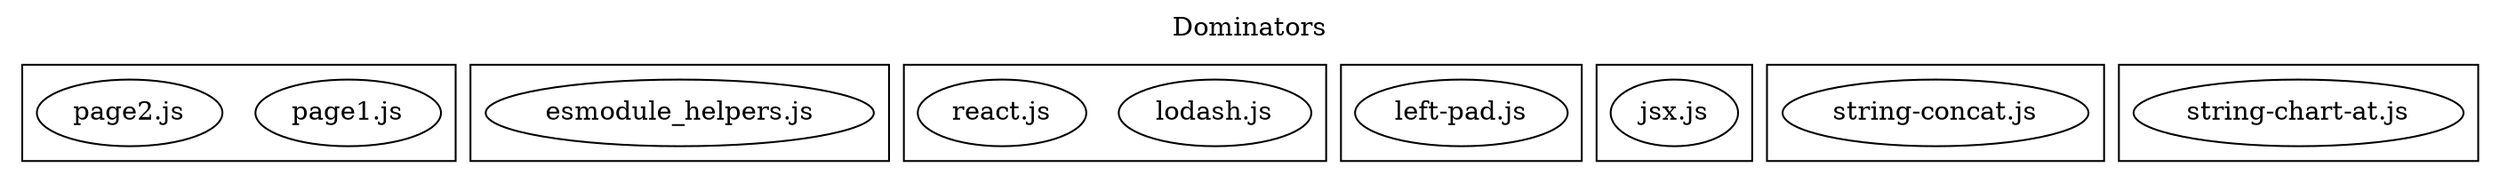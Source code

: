 digraph dominators {
  labelloc="t";
  label="Dominators";


  subgraph cluster_empty {
  label="";
    
  "page1.js";
  "page2.js";
  }
  subgraph cluster_507fa9c4634750e8__6b334e67b36bf482__74c9622cb0d9c7f1__8914175ec607662a__a5fb992cd851a2a3__d42b80666886ae39__d880a50242dc7b27__d8939d2523f1d303 {
  label="";
    
  "esmodule_helpers.js";
  }
  subgraph cluster_6b334e67b36bf482__a5fb992cd851a2a3 {
  label="";
    
  "lodash.js";
  "react.js";
  }
  subgraph cluster_74c9622cb0d9c7f1__8914175ec607662a {
  label="";
    
  "left-pad.js";
  }
  subgraph cluster_8914175ec607662a {
  label="";
    
  "jsx.js";
  }
  subgraph cluster_8914175ec607662a__d42b80666886ae39 {
  label="";
    
  "string-concat.js";
  }
  subgraph cluster_d8939d2523f1d303 {
  label="";
    
  "string-chart-at.js";
  }
}